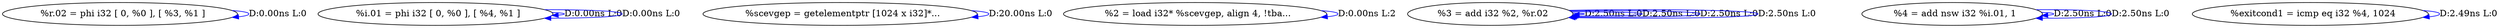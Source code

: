 digraph {
Node0x39a51d0[label="  %r.02 = phi i32 [ 0, %0 ], [ %3, %1 ]"];
Node0x39a51d0 -> Node0x39a51d0[label="D:0.00ns L:0",color=blue];
Node0x39a6790[label="  %i.01 = phi i32 [ 0, %0 ], [ %4, %1 ]"];
Node0x39a6790 -> Node0x39a6790[label="D:0.00ns L:0",color=blue];
Node0x39a6790 -> Node0x39a6790[label="D:0.00ns L:0",color=blue];
Node0x39a68d0[label="  %scevgep = getelementptr [1024 x i32]*..."];
Node0x39a68d0 -> Node0x39a68d0[label="D:20.00ns L:0",color=blue];
Node0x39a6b50[label="  %2 = load i32* %scevgep, align 4, !tba..."];
Node0x39a6b50 -> Node0x39a6b50[label="D:0.00ns L:2",color=blue];
Node0x39a6c90[label="  %3 = add i32 %2, %r.02"];
Node0x39a6c90 -> Node0x39a6c90[label="D:2.50ns L:0",color=blue];
Node0x39a6c90 -> Node0x39a6c90[label="D:2.50ns L:0",color=blue];
Node0x39a6c90 -> Node0x39a6c90[label="D:2.50ns L:0",color=blue];
Node0x39a6c90 -> Node0x39a6c90[label="D:2.50ns L:0",color=blue];
Node0x39a6dd0[label="  %4 = add nsw i32 %i.01, 1"];
Node0x39a6dd0 -> Node0x39a6dd0[label="D:2.50ns L:0",color=blue];
Node0x39a6dd0 -> Node0x39a6dd0[label="D:2.50ns L:0",color=blue];
Node0x39a6f10[label="  %exitcond1 = icmp eq i32 %4, 1024"];
Node0x39a6f10 -> Node0x39a6f10[label="D:2.49ns L:0",color=blue];
}
